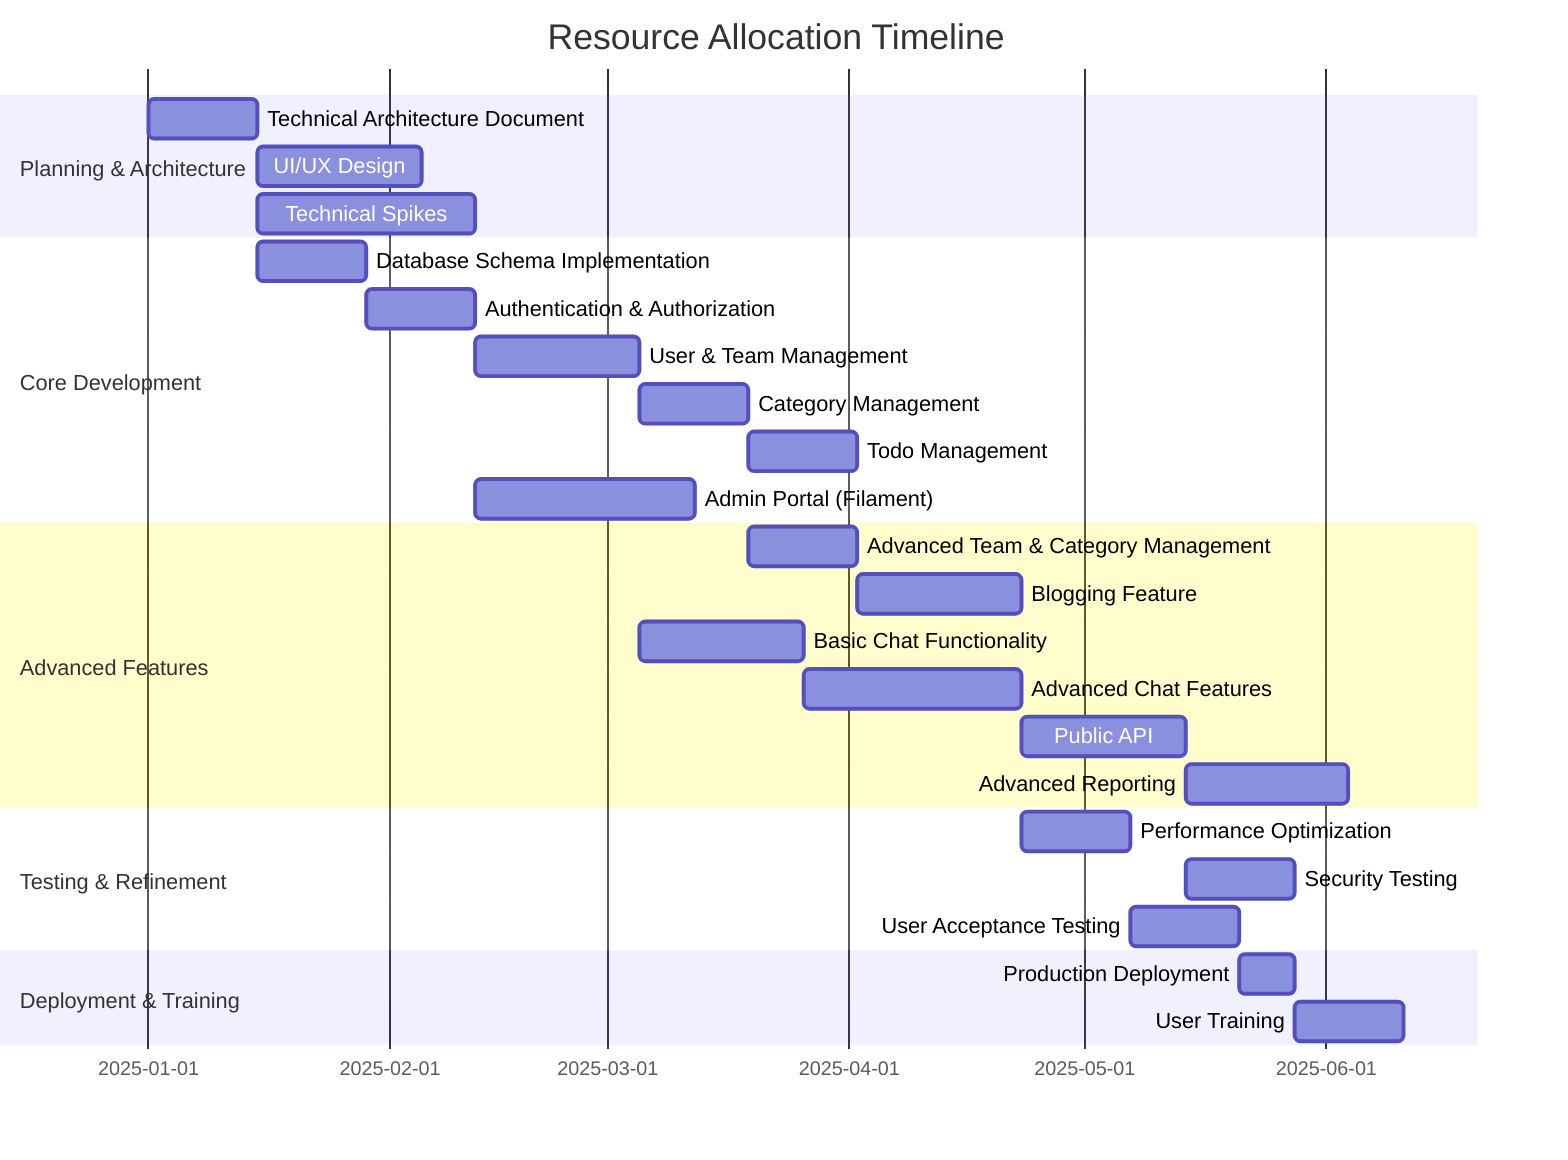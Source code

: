 %%{init: {'theme': 'default', 'themeVariables': { 'primaryColor': '#f5f5f5', 'primaryTextColor': '#333333', 'primaryBorderColor': '#cccccc', 'lineColor': '#666666', 'secondaryColor': '#f0f0f0', 'tertiaryColor': '#ffffff' }}}%%
gantt
    title Resource Allocation Timeline
    dateFormat  YYYY-MM-DD
    section Planning & Architecture
    Technical Architecture Document    :a1, 2025-01-01, 14d
    UI/UX Design                       :a2, after a1, 21d
    Technical Spikes                   :a3, after a1, 28d

    section Core Development
    Database Schema Implementation     :b1, after a1, 14d
    Authentication & Authorization     :b2, after b1, 14d
    User & Team Management             :b3, after b2, 21d
    Category Management                :b4, after b3, 14d
    Todo Management                    :b5, after b4, 14d
    Admin Portal (Filament)            :b6, after b2, 28d

    section Advanced Features
    Advanced Team & Category Management :c1, after b4, 14d
    Blogging Feature                   :c2, after b5, 21d
    Basic Chat Functionality           :c3, after b3, 21d
    Advanced Chat Features             :c4, after c3, 28d
    Public API                         :c5, after c2, 21d
    Advanced Reporting                 :c6, after c5, 21d

    section Testing & Refinement
    Performance Optimization           :d1, after c4, 14d
    Security Testing                   :d2, after c5, 14d
    User Acceptance Testing            :d3, after d1, 14d

    section Deployment & Training
    Production Deployment              :e1, after d3, 7d
    User Training                      :e2, after e1, 14d